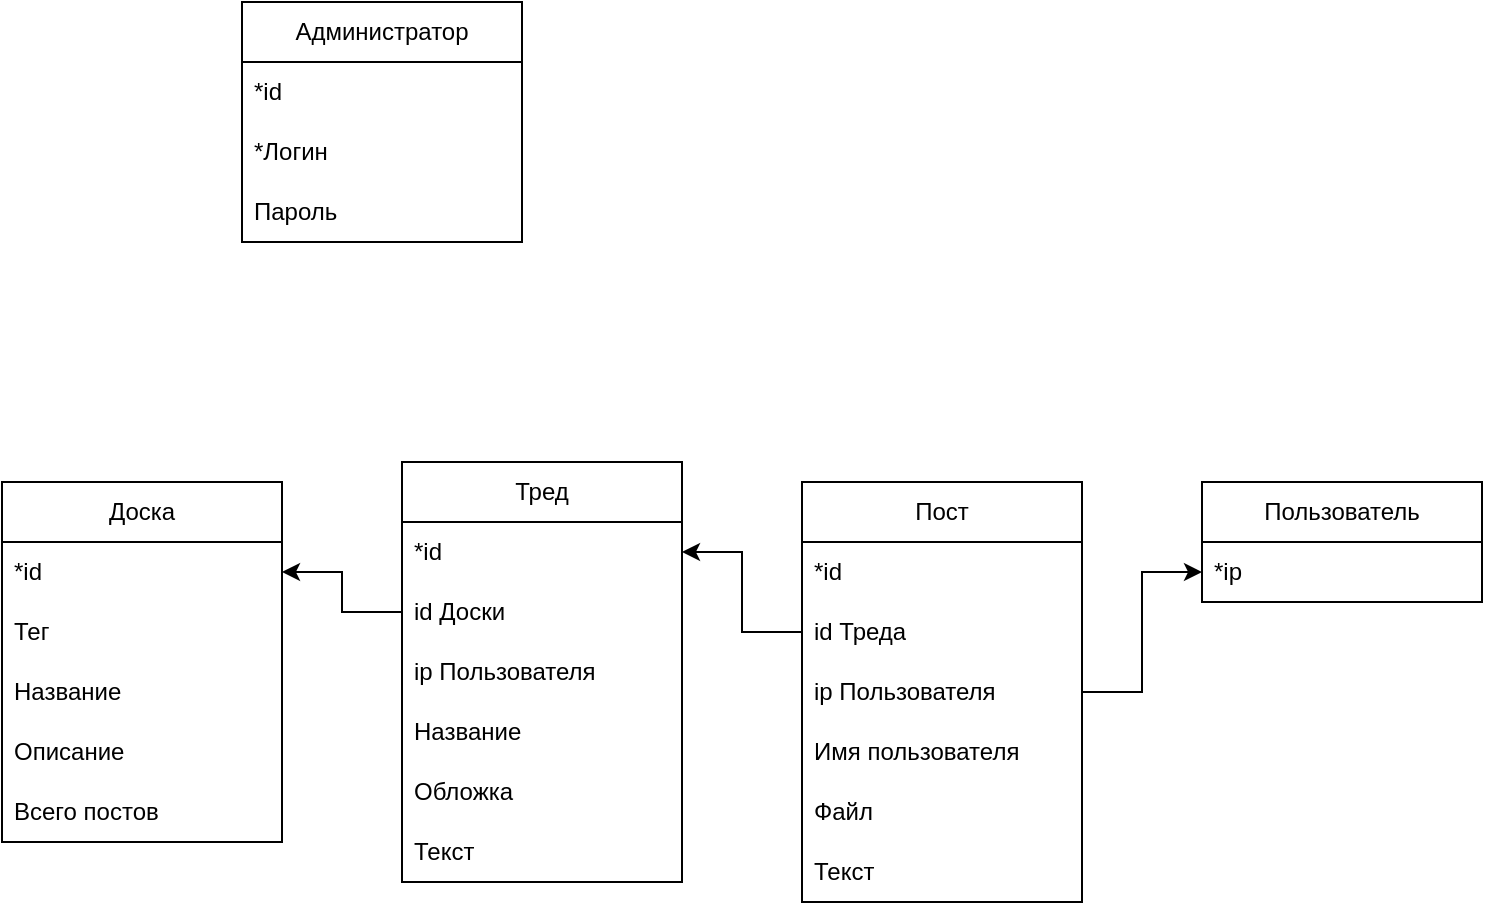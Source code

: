 <mxfile version="23.0.2" type="device">
  <diagram name="Страница — 1" id="TEm_JONVUgMjxSyNPeXF">
    <mxGraphModel dx="1434" dy="836" grid="1" gridSize="10" guides="1" tooltips="1" connect="1" arrows="1" fold="1" page="1" pageScale="1" pageWidth="827" pageHeight="1169" math="0" shadow="0">
      <root>
        <mxCell id="0" />
        <mxCell id="1" parent="0" />
        <mxCell id="angiFKqXrOHYyXC14RLH-1" value="Доска" style="swimlane;fontStyle=0;childLayout=stackLayout;horizontal=1;startSize=30;horizontalStack=0;resizeParent=1;resizeParentMax=0;resizeLast=0;collapsible=1;marginBottom=0;whiteSpace=wrap;html=1;" parent="1" vertex="1">
          <mxGeometry x="40" y="320" width="140" height="180" as="geometry" />
        </mxCell>
        <mxCell id="angiFKqXrOHYyXC14RLH-2" value="*id" style="text;strokeColor=none;fillColor=none;align=left;verticalAlign=middle;spacingLeft=4;spacingRight=4;overflow=hidden;points=[[0,0.5],[1,0.5]];portConstraint=eastwest;rotatable=0;whiteSpace=wrap;html=1;" parent="angiFKqXrOHYyXC14RLH-1" vertex="1">
          <mxGeometry y="30" width="140" height="30" as="geometry" />
        </mxCell>
        <mxCell id="angiFKqXrOHYyXC14RLH-3" value="Тег" style="text;strokeColor=none;fillColor=none;align=left;verticalAlign=middle;spacingLeft=4;spacingRight=4;overflow=hidden;points=[[0,0.5],[1,0.5]];portConstraint=eastwest;rotatable=0;whiteSpace=wrap;html=1;" parent="angiFKqXrOHYyXC14RLH-1" vertex="1">
          <mxGeometry y="60" width="140" height="30" as="geometry" />
        </mxCell>
        <mxCell id="angiFKqXrOHYyXC14RLH-4" value="Название" style="text;strokeColor=none;fillColor=none;align=left;verticalAlign=middle;spacingLeft=4;spacingRight=4;overflow=hidden;points=[[0,0.5],[1,0.5]];portConstraint=eastwest;rotatable=0;whiteSpace=wrap;html=1;" parent="angiFKqXrOHYyXC14RLH-1" vertex="1">
          <mxGeometry y="90" width="140" height="30" as="geometry" />
        </mxCell>
        <mxCell id="angiFKqXrOHYyXC14RLH-5" value="Описание" style="text;strokeColor=none;fillColor=none;align=left;verticalAlign=middle;spacingLeft=4;spacingRight=4;overflow=hidden;points=[[0,0.5],[1,0.5]];portConstraint=eastwest;rotatable=0;whiteSpace=wrap;html=1;" parent="angiFKqXrOHYyXC14RLH-1" vertex="1">
          <mxGeometry y="120" width="140" height="30" as="geometry" />
        </mxCell>
        <mxCell id="angiFKqXrOHYyXC14RLH-6" value="Всего постов" style="text;strokeColor=none;fillColor=none;align=left;verticalAlign=middle;spacingLeft=4;spacingRight=4;overflow=hidden;points=[[0,0.5],[1,0.5]];portConstraint=eastwest;rotatable=0;whiteSpace=wrap;html=1;" parent="angiFKqXrOHYyXC14RLH-1" vertex="1">
          <mxGeometry y="150" width="140" height="30" as="geometry" />
        </mxCell>
        <mxCell id="angiFKqXrOHYyXC14RLH-7" value="Тред" style="swimlane;fontStyle=0;childLayout=stackLayout;horizontal=1;startSize=30;horizontalStack=0;resizeParent=1;resizeParentMax=0;resizeLast=0;collapsible=1;marginBottom=0;whiteSpace=wrap;html=1;" parent="1" vertex="1">
          <mxGeometry x="240" y="310" width="140" height="210" as="geometry" />
        </mxCell>
        <mxCell id="angiFKqXrOHYyXC14RLH-8" value="*id" style="text;strokeColor=none;fillColor=none;align=left;verticalAlign=middle;spacingLeft=4;spacingRight=4;overflow=hidden;points=[[0,0.5],[1,0.5]];portConstraint=eastwest;rotatable=0;whiteSpace=wrap;html=1;" parent="angiFKqXrOHYyXC14RLH-7" vertex="1">
          <mxGeometry y="30" width="140" height="30" as="geometry" />
        </mxCell>
        <mxCell id="cD5s0DsiN1p8NeQJLE8h-1" value="id Доски" style="text;strokeColor=none;fillColor=none;align=left;verticalAlign=middle;spacingLeft=4;spacingRight=4;overflow=hidden;points=[[0,0.5],[1,0.5]];portConstraint=eastwest;rotatable=0;whiteSpace=wrap;html=1;" vertex="1" parent="angiFKqXrOHYyXC14RLH-7">
          <mxGeometry y="60" width="140" height="30" as="geometry" />
        </mxCell>
        <mxCell id="voGjfw6mhq2Z4qjZnaAS-1" value="ip Пользователя" style="text;strokeColor=none;fillColor=none;align=left;verticalAlign=middle;spacingLeft=4;spacingRight=4;overflow=hidden;points=[[0,0.5],[1,0.5]];portConstraint=eastwest;rotatable=0;whiteSpace=wrap;html=1;" parent="angiFKqXrOHYyXC14RLH-7" vertex="1">
          <mxGeometry y="90" width="140" height="30" as="geometry" />
        </mxCell>
        <mxCell id="angiFKqXrOHYyXC14RLH-9" value="Название" style="text;strokeColor=none;fillColor=none;align=left;verticalAlign=middle;spacingLeft=4;spacingRight=4;overflow=hidden;points=[[0,0.5],[1,0.5]];portConstraint=eastwest;rotatable=0;whiteSpace=wrap;html=1;" parent="angiFKqXrOHYyXC14RLH-7" vertex="1">
          <mxGeometry y="120" width="140" height="30" as="geometry" />
        </mxCell>
        <mxCell id="angiFKqXrOHYyXC14RLH-10" value="Обложка" style="text;strokeColor=none;fillColor=none;align=left;verticalAlign=middle;spacingLeft=4;spacingRight=4;overflow=hidden;points=[[0,0.5],[1,0.5]];portConstraint=eastwest;rotatable=0;whiteSpace=wrap;html=1;" parent="angiFKqXrOHYyXC14RLH-7" vertex="1">
          <mxGeometry y="150" width="140" height="30" as="geometry" />
        </mxCell>
        <mxCell id="angiFKqXrOHYyXC14RLH-11" value="Текст" style="text;strokeColor=none;fillColor=none;align=left;verticalAlign=middle;spacingLeft=4;spacingRight=4;overflow=hidden;points=[[0,0.5],[1,0.5]];portConstraint=eastwest;rotatable=0;whiteSpace=wrap;html=1;" parent="angiFKqXrOHYyXC14RLH-7" vertex="1">
          <mxGeometry y="180" width="140" height="30" as="geometry" />
        </mxCell>
        <mxCell id="angiFKqXrOHYyXC14RLH-12" value="Пост" style="swimlane;fontStyle=0;childLayout=stackLayout;horizontal=1;startSize=30;horizontalStack=0;resizeParent=1;resizeParentMax=0;resizeLast=0;collapsible=1;marginBottom=0;whiteSpace=wrap;html=1;" parent="1" vertex="1">
          <mxGeometry x="440" y="320" width="140" height="210" as="geometry" />
        </mxCell>
        <mxCell id="angiFKqXrOHYyXC14RLH-13" value="*id" style="text;strokeColor=none;fillColor=none;align=left;verticalAlign=middle;spacingLeft=4;spacingRight=4;overflow=hidden;points=[[0,0.5],[1,0.5]];portConstraint=eastwest;rotatable=0;whiteSpace=wrap;html=1;" parent="angiFKqXrOHYyXC14RLH-12" vertex="1">
          <mxGeometry y="30" width="140" height="30" as="geometry" />
        </mxCell>
        <mxCell id="cD5s0DsiN1p8NeQJLE8h-3" value="id Треда" style="text;strokeColor=none;fillColor=none;align=left;verticalAlign=middle;spacingLeft=4;spacingRight=4;overflow=hidden;points=[[0,0.5],[1,0.5]];portConstraint=eastwest;rotatable=0;whiteSpace=wrap;html=1;" vertex="1" parent="angiFKqXrOHYyXC14RLH-12">
          <mxGeometry y="60" width="140" height="30" as="geometry" />
        </mxCell>
        <mxCell id="voGjfw6mhq2Z4qjZnaAS-2" value="ip Пользователя" style="text;strokeColor=none;fillColor=none;align=left;verticalAlign=middle;spacingLeft=4;spacingRight=4;overflow=hidden;points=[[0,0.5],[1,0.5]];portConstraint=eastwest;rotatable=0;whiteSpace=wrap;html=1;" parent="angiFKqXrOHYyXC14RLH-12" vertex="1">
          <mxGeometry y="90" width="140" height="30" as="geometry" />
        </mxCell>
        <mxCell id="cD5s0DsiN1p8NeQJLE8h-7" value="Имя пользователя" style="text;strokeColor=none;fillColor=none;align=left;verticalAlign=middle;spacingLeft=4;spacingRight=4;overflow=hidden;points=[[0,0.5],[1,0.5]];portConstraint=eastwest;rotatable=0;whiteSpace=wrap;html=1;" vertex="1" parent="angiFKqXrOHYyXC14RLH-12">
          <mxGeometry y="120" width="140" height="30" as="geometry" />
        </mxCell>
        <mxCell id="angiFKqXrOHYyXC14RLH-14" value="Файл" style="text;strokeColor=none;fillColor=none;align=left;verticalAlign=middle;spacingLeft=4;spacingRight=4;overflow=hidden;points=[[0,0.5],[1,0.5]];portConstraint=eastwest;rotatable=0;whiteSpace=wrap;html=1;" parent="angiFKqXrOHYyXC14RLH-12" vertex="1">
          <mxGeometry y="150" width="140" height="30" as="geometry" />
        </mxCell>
        <mxCell id="angiFKqXrOHYyXC14RLH-15" value="Текст" style="text;strokeColor=none;fillColor=none;align=left;verticalAlign=middle;spacingLeft=4;spacingRight=4;overflow=hidden;points=[[0,0.5],[1,0.5]];portConstraint=eastwest;rotatable=0;whiteSpace=wrap;html=1;" parent="angiFKqXrOHYyXC14RLH-12" vertex="1">
          <mxGeometry y="180" width="140" height="30" as="geometry" />
        </mxCell>
        <mxCell id="angiFKqXrOHYyXC14RLH-16" value="Администратор" style="swimlane;fontStyle=0;childLayout=stackLayout;horizontal=1;startSize=30;horizontalStack=0;resizeParent=1;resizeParentMax=0;resizeLast=0;collapsible=1;marginBottom=0;whiteSpace=wrap;html=1;" parent="1" vertex="1">
          <mxGeometry x="160" y="80" width="140" height="120" as="geometry" />
        </mxCell>
        <mxCell id="angiFKqXrOHYyXC14RLH-17" value="*id" style="text;strokeColor=none;fillColor=none;align=left;verticalAlign=middle;spacingLeft=4;spacingRight=4;overflow=hidden;points=[[0,0.5],[1,0.5]];portConstraint=eastwest;rotatable=0;whiteSpace=wrap;html=1;" parent="angiFKqXrOHYyXC14RLH-16" vertex="1">
          <mxGeometry y="30" width="140" height="30" as="geometry" />
        </mxCell>
        <mxCell id="angiFKqXrOHYyXC14RLH-18" value="*Логин" style="text;strokeColor=none;fillColor=none;align=left;verticalAlign=middle;spacingLeft=4;spacingRight=4;overflow=hidden;points=[[0,0.5],[1,0.5]];portConstraint=eastwest;rotatable=0;whiteSpace=wrap;html=1;" parent="angiFKqXrOHYyXC14RLH-16" vertex="1">
          <mxGeometry y="60" width="140" height="30" as="geometry" />
        </mxCell>
        <mxCell id="angiFKqXrOHYyXC14RLH-19" value="Пароль" style="text;strokeColor=none;fillColor=none;align=left;verticalAlign=middle;spacingLeft=4;spacingRight=4;overflow=hidden;points=[[0,0.5],[1,0.5]];portConstraint=eastwest;rotatable=0;whiteSpace=wrap;html=1;" parent="angiFKqXrOHYyXC14RLH-16" vertex="1">
          <mxGeometry y="90" width="140" height="30" as="geometry" />
        </mxCell>
        <mxCell id="angiFKqXrOHYyXC14RLH-20" value="Пользователь" style="swimlane;fontStyle=0;childLayout=stackLayout;horizontal=1;startSize=30;horizontalStack=0;resizeParent=1;resizeParentMax=0;resizeLast=0;collapsible=1;marginBottom=0;whiteSpace=wrap;html=1;" parent="1" vertex="1">
          <mxGeometry x="640" y="320" width="140" height="60" as="geometry" />
        </mxCell>
        <mxCell id="angiFKqXrOHYyXC14RLH-21" value="*ip" style="text;strokeColor=none;fillColor=none;align=left;verticalAlign=middle;spacingLeft=4;spacingRight=4;overflow=hidden;points=[[0,0.5],[1,0.5]];portConstraint=eastwest;rotatable=0;whiteSpace=wrap;html=1;" parent="angiFKqXrOHYyXC14RLH-20" vertex="1">
          <mxGeometry y="30" width="140" height="30" as="geometry" />
        </mxCell>
        <mxCell id="cD5s0DsiN1p8NeQJLE8h-2" style="edgeStyle=orthogonalEdgeStyle;rounded=0;orthogonalLoop=1;jettySize=auto;html=1;exitX=0;exitY=0.5;exitDx=0;exitDy=0;entryX=1;entryY=0.5;entryDx=0;entryDy=0;" edge="1" parent="1" source="cD5s0DsiN1p8NeQJLE8h-1" target="angiFKqXrOHYyXC14RLH-2">
          <mxGeometry relative="1" as="geometry" />
        </mxCell>
        <mxCell id="cD5s0DsiN1p8NeQJLE8h-4" style="edgeStyle=orthogonalEdgeStyle;rounded=0;orthogonalLoop=1;jettySize=auto;html=1;exitX=0;exitY=0.5;exitDx=0;exitDy=0;entryX=1;entryY=0.5;entryDx=0;entryDy=0;" edge="1" parent="1" source="cD5s0DsiN1p8NeQJLE8h-3" target="angiFKqXrOHYyXC14RLH-8">
          <mxGeometry relative="1" as="geometry" />
        </mxCell>
        <mxCell id="cD5s0DsiN1p8NeQJLE8h-5" style="edgeStyle=orthogonalEdgeStyle;rounded=0;orthogonalLoop=1;jettySize=auto;html=1;exitX=1;exitY=0.5;exitDx=0;exitDy=0;entryX=0;entryY=0.5;entryDx=0;entryDy=0;" edge="1" parent="1" source="voGjfw6mhq2Z4qjZnaAS-2" target="angiFKqXrOHYyXC14RLH-21">
          <mxGeometry relative="1" as="geometry" />
        </mxCell>
      </root>
    </mxGraphModel>
  </diagram>
</mxfile>
